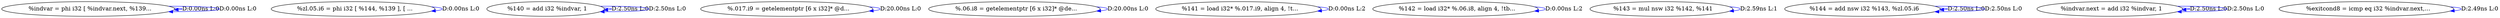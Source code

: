 digraph {
Node0x3e7f7e0[label="  %indvar = phi i32 [ %indvar.next, %139..."];
Node0x3e7f7e0 -> Node0x3e7f7e0[label="D:0.00ns L:0",color=blue];
Node0x3e7f7e0 -> Node0x3e7f7e0[label="D:0.00ns L:0",color=blue];
Node0x3e7f8c0[label="  %zl.05.i6 = phi i32 [ %144, %139 ], [ ..."];
Node0x3e7f8c0 -> Node0x3e7f8c0[label="D:0.00ns L:0",color=blue];
Node0x3e7f9a0[label="  %140 = add i32 %indvar, 1"];
Node0x3e7f9a0 -> Node0x3e7f9a0[label="D:2.50ns L:0",color=blue];
Node0x3e7f9a0 -> Node0x3e7f9a0[label="D:2.50ns L:0",color=blue];
Node0x3e7fa80[label="  %.017.i9 = getelementptr [6 x i32]* @d..."];
Node0x3e7fa80 -> Node0x3e7fa80[label="D:20.00ns L:0",color=blue];
Node0x3e7fb60[label="  %.06.i8 = getelementptr [6 x i32]* @de..."];
Node0x3e7fb60 -> Node0x3e7fb60[label="D:20.00ns L:0",color=blue];
Node0x3e7fc40[label="  %141 = load i32* %.017.i9, align 4, !t..."];
Node0x3e7fc40 -> Node0x3e7fc40[label="D:0.00ns L:2",color=blue];
Node0x3e7fd20[label="  %142 = load i32* %.06.i8, align 4, !tb..."];
Node0x3e7fd20 -> Node0x3e7fd20[label="D:0.00ns L:2",color=blue];
Node0x3e7fe00[label="  %143 = mul nsw i32 %142, %141"];
Node0x3e7fe00 -> Node0x3e7fe00[label="D:2.59ns L:1",color=blue];
Node0x3e7fee0[label="  %144 = add nsw i32 %143, %zl.05.i6"];
Node0x3e7fee0 -> Node0x3e7fee0[label="D:2.50ns L:0",color=blue];
Node0x3e7fee0 -> Node0x3e7fee0[label="D:2.50ns L:0",color=blue];
Node0x3e7ffc0[label="  %indvar.next = add i32 %indvar, 1"];
Node0x3e7ffc0 -> Node0x3e7ffc0[label="D:2.50ns L:0",color=blue];
Node0x3e7ffc0 -> Node0x3e7ffc0[label="D:2.50ns L:0",color=blue];
Node0x3e800a0[label="  %exitcond8 = icmp eq i32 %indvar.next,..."];
Node0x3e800a0 -> Node0x3e800a0[label="D:2.49ns L:0",color=blue];
}
